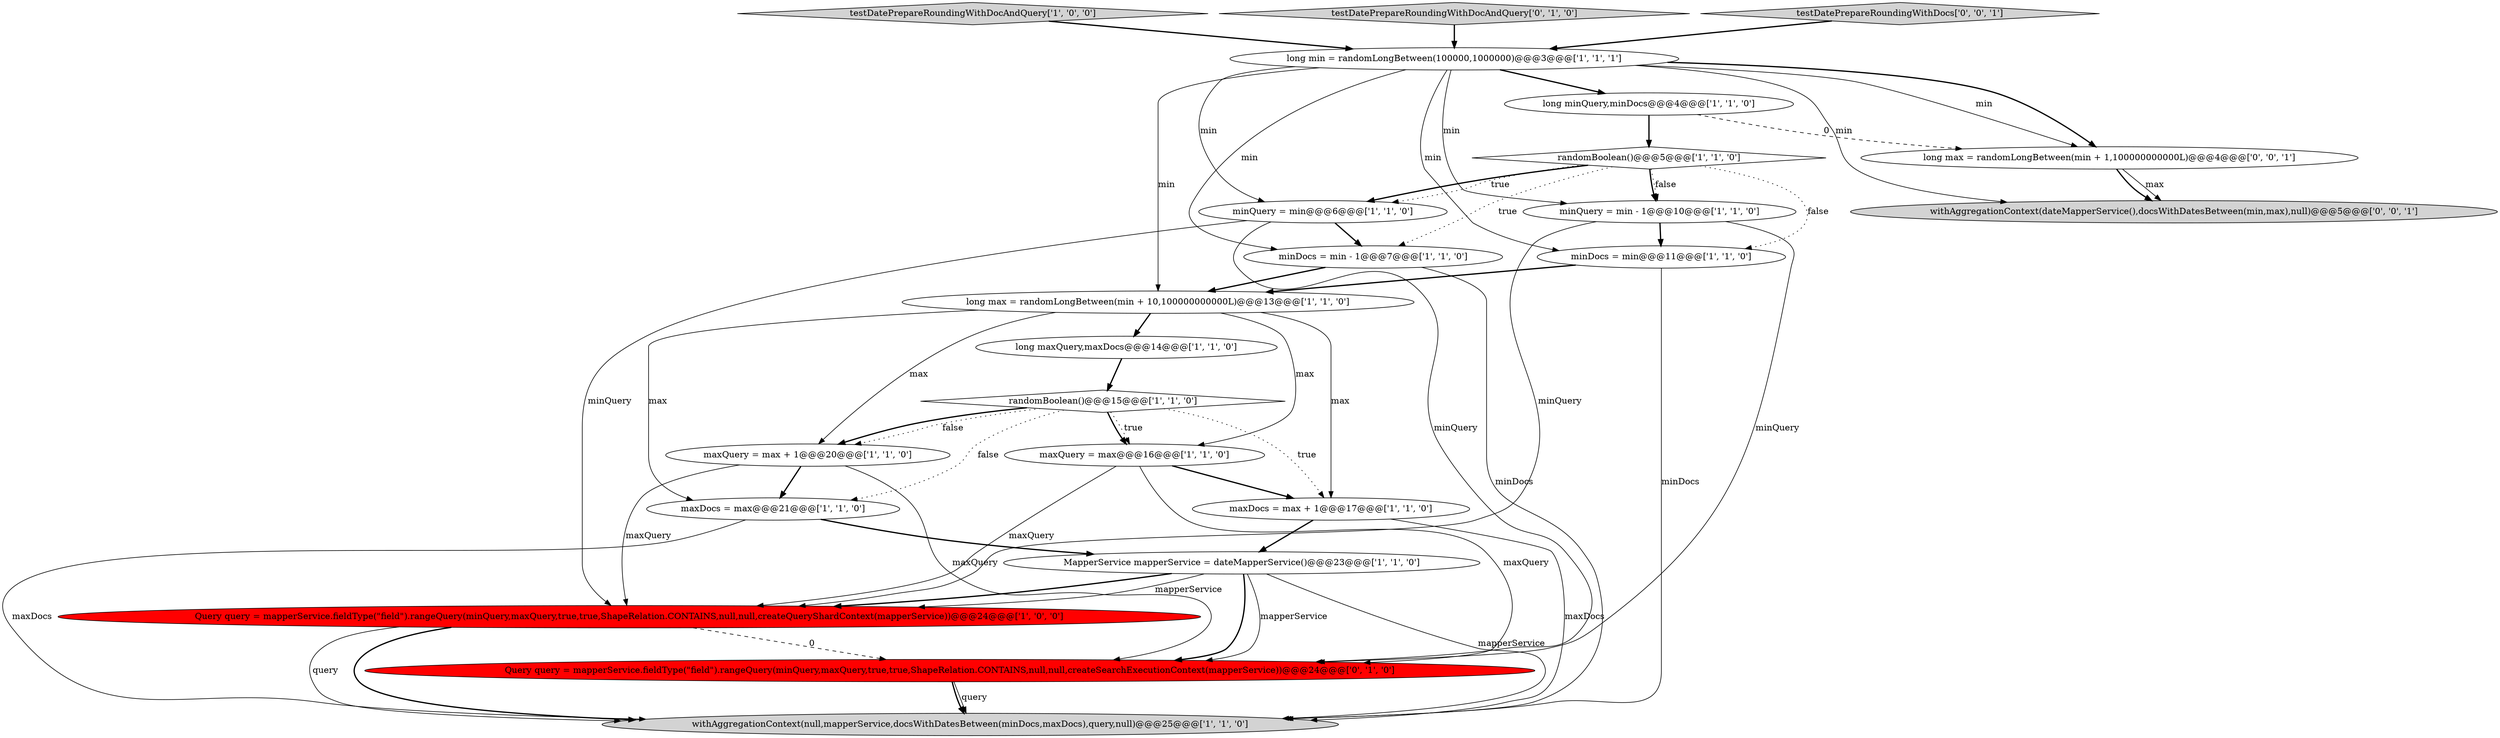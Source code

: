 digraph {
8 [style = filled, label = "Query query = mapperService.fieldType(\"field\").rangeQuery(minQuery,maxQuery,true,true,ShapeRelation.CONTAINS,null,null,createQueryShardContext(mapperService))@@@24@@@['1', '0', '0']", fillcolor = red, shape = ellipse image = "AAA1AAABBB1BBB"];
0 [style = filled, label = "MapperService mapperService = dateMapperService()@@@23@@@['1', '1', '0']", fillcolor = white, shape = ellipse image = "AAA0AAABBB1BBB"];
4 [style = filled, label = "withAggregationContext(null,mapperService,docsWithDatesBetween(minDocs,maxDocs),query,null)@@@25@@@['1', '1', '0']", fillcolor = lightgray, shape = ellipse image = "AAA0AAABBB1BBB"];
9 [style = filled, label = "minQuery = min@@@6@@@['1', '1', '0']", fillcolor = white, shape = ellipse image = "AAA0AAABBB1BBB"];
13 [style = filled, label = "randomBoolean()@@@5@@@['1', '1', '0']", fillcolor = white, shape = diamond image = "AAA0AAABBB1BBB"];
5 [style = filled, label = "testDatePrepareRoundingWithDocAndQuery['1', '0', '0']", fillcolor = lightgray, shape = diamond image = "AAA0AAABBB1BBB"];
10 [style = filled, label = "maxDocs = max@@@21@@@['1', '1', '0']", fillcolor = white, shape = ellipse image = "AAA0AAABBB1BBB"];
20 [style = filled, label = "withAggregationContext(dateMapperService(),docsWithDatesBetween(min,max),null)@@@5@@@['0', '0', '1']", fillcolor = lightgray, shape = ellipse image = "AAA0AAABBB3BBB"];
18 [style = filled, label = "Query query = mapperService.fieldType(\"field\").rangeQuery(minQuery,maxQuery,true,true,ShapeRelation.CONTAINS,null,null,createSearchExecutionContext(mapperService))@@@24@@@['0', '1', '0']", fillcolor = red, shape = ellipse image = "AAA1AAABBB2BBB"];
1 [style = filled, label = "long min = randomLongBetween(100000,1000000)@@@3@@@['1', '1', '1']", fillcolor = white, shape = ellipse image = "AAA0AAABBB1BBB"];
7 [style = filled, label = "minDocs = min - 1@@@7@@@['1', '1', '0']", fillcolor = white, shape = ellipse image = "AAA0AAABBB1BBB"];
15 [style = filled, label = "long max = randomLongBetween(min + 10,100000000000L)@@@13@@@['1', '1', '0']", fillcolor = white, shape = ellipse image = "AAA0AAABBB1BBB"];
19 [style = filled, label = "testDatePrepareRoundingWithDocAndQuery['0', '1', '0']", fillcolor = lightgray, shape = diamond image = "AAA0AAABBB2BBB"];
12 [style = filled, label = "maxQuery = max@@@16@@@['1', '1', '0']", fillcolor = white, shape = ellipse image = "AAA0AAABBB1BBB"];
11 [style = filled, label = "long maxQuery,maxDocs@@@14@@@['1', '1', '0']", fillcolor = white, shape = ellipse image = "AAA0AAABBB1BBB"];
22 [style = filled, label = "long max = randomLongBetween(min + 1,100000000000L)@@@4@@@['0', '0', '1']", fillcolor = white, shape = ellipse image = "AAA0AAABBB3BBB"];
14 [style = filled, label = "long minQuery,minDocs@@@4@@@['1', '1', '0']", fillcolor = white, shape = ellipse image = "AAA0AAABBB1BBB"];
16 [style = filled, label = "maxQuery = max + 1@@@20@@@['1', '1', '0']", fillcolor = white, shape = ellipse image = "AAA0AAABBB1BBB"];
3 [style = filled, label = "randomBoolean()@@@15@@@['1', '1', '0']", fillcolor = white, shape = diamond image = "AAA0AAABBB1BBB"];
2 [style = filled, label = "minDocs = min@@@11@@@['1', '1', '0']", fillcolor = white, shape = ellipse image = "AAA0AAABBB1BBB"];
6 [style = filled, label = "maxDocs = max + 1@@@17@@@['1', '1', '0']", fillcolor = white, shape = ellipse image = "AAA0AAABBB1BBB"];
17 [style = filled, label = "minQuery = min - 1@@@10@@@['1', '1', '0']", fillcolor = white, shape = ellipse image = "AAA0AAABBB1BBB"];
21 [style = filled, label = "testDatePrepareRoundingWithDocs['0', '0', '1']", fillcolor = lightgray, shape = diamond image = "AAA0AAABBB3BBB"];
17->8 [style = solid, label="minQuery"];
1->9 [style = solid, label="min"];
6->4 [style = solid, label="maxDocs"];
10->4 [style = solid, label="maxDocs"];
17->18 [style = solid, label="minQuery"];
9->18 [style = solid, label="minQuery"];
15->12 [style = solid, label="max"];
16->10 [style = bold, label=""];
22->20 [style = solid, label="max"];
13->2 [style = dotted, label="false"];
1->22 [style = solid, label="min"];
16->18 [style = solid, label="maxQuery"];
0->4 [style = solid, label="mapperService"];
14->22 [style = dashed, label="0"];
6->0 [style = bold, label=""];
13->7 [style = dotted, label="true"];
3->12 [style = bold, label=""];
3->16 [style = bold, label=""];
3->6 [style = dotted, label="true"];
9->7 [style = bold, label=""];
12->6 [style = bold, label=""];
15->6 [style = solid, label="max"];
1->17 [style = solid, label="min"];
1->22 [style = bold, label=""];
12->8 [style = solid, label="maxQuery"];
0->8 [style = solid, label="mapperService"];
8->4 [style = solid, label="query"];
12->18 [style = solid, label="maxQuery"];
18->4 [style = solid, label="query"];
5->1 [style = bold, label=""];
13->17 [style = bold, label=""];
19->1 [style = bold, label=""];
1->20 [style = solid, label="min"];
3->10 [style = dotted, label="false"];
15->11 [style = bold, label=""];
17->2 [style = bold, label=""];
18->4 [style = bold, label=""];
22->20 [style = bold, label=""];
11->3 [style = bold, label=""];
13->17 [style = dotted, label="false"];
3->12 [style = dotted, label="true"];
10->0 [style = bold, label=""];
2->15 [style = bold, label=""];
21->1 [style = bold, label=""];
0->8 [style = bold, label=""];
15->10 [style = solid, label="max"];
0->18 [style = solid, label="mapperService"];
16->8 [style = solid, label="maxQuery"];
7->15 [style = bold, label=""];
0->18 [style = bold, label=""];
9->8 [style = solid, label="minQuery"];
1->14 [style = bold, label=""];
8->18 [style = dashed, label="0"];
13->9 [style = bold, label=""];
2->4 [style = solid, label="minDocs"];
14->13 [style = bold, label=""];
8->4 [style = bold, label=""];
1->15 [style = solid, label="min"];
15->16 [style = solid, label="max"];
3->16 [style = dotted, label="false"];
1->7 [style = solid, label="min"];
7->4 [style = solid, label="minDocs"];
1->2 [style = solid, label="min"];
13->9 [style = dotted, label="true"];
}
